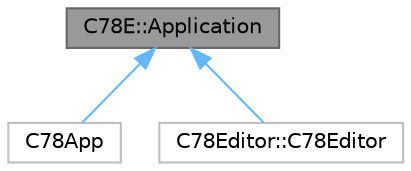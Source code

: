 digraph "C78E::Application"
{
 // LATEX_PDF_SIZE
  bgcolor="transparent";
  edge [fontname=Helvetica,fontsize=10,labelfontname=Helvetica,labelfontsize=10];
  node [fontname=Helvetica,fontsize=10,shape=box,height=0.2,width=0.4];
  Node1 [id="Node000001",label="C78E::Application",height=0.2,width=0.4,color="gray40", fillcolor="grey60", style="filled", fontcolor="black",tooltip=" "];
  Node1 -> Node2 [id="edge1_Node000001_Node000002",dir="back",color="steelblue1",style="solid",tooltip=" "];
  Node2 [id="Node000002",label="C78App",height=0.2,width=0.4,color="grey75", fillcolor="white", style="filled",URL="$d2/d42/class_c78_app.html",tooltip=" "];
  Node1 -> Node3 [id="edge2_Node000001_Node000003",dir="back",color="steelblue1",style="solid",tooltip=" "];
  Node3 [id="Node000003",label="C78Editor::C78Editor",height=0.2,width=0.4,color="grey75", fillcolor="white", style="filled",URL="$db/d5d/class_c78_editor_1_1_c78_editor.html",tooltip=" "];
}
